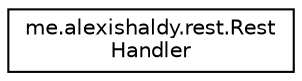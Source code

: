 digraph "Graphical Class Hierarchy"
{
  edge [fontname="Helvetica",fontsize="10",labelfontname="Helvetica",labelfontsize="10"];
  node [fontname="Helvetica",fontsize="10",shape=record];
  rankdir="LR";
  Node0 [label="me.alexishaldy.rest.Rest\lHandler",height=0.2,width=0.4,color="black", fillcolor="white", style="filled",URL="$classme_1_1alexishaldy_1_1rest_1_1_rest_handler.html"];
}
